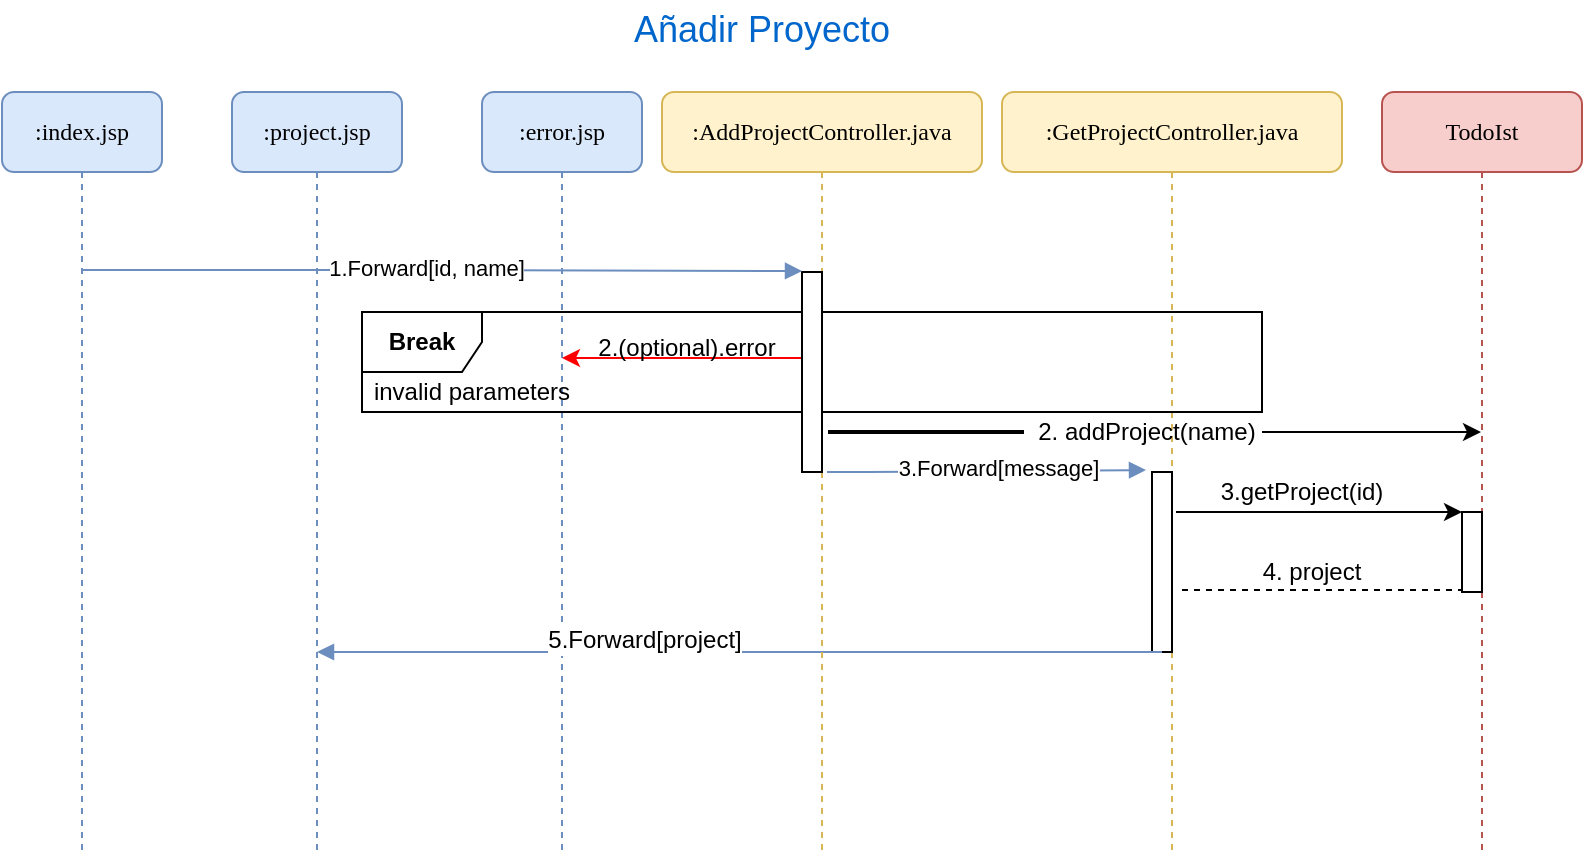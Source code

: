 <mxfile version="10.6.7" type="device"><diagram id="yp5eOXnWWhAM8hzOvLPl" name="Page-1"><mxGraphModel dx="987" dy="484" grid="1" gridSize="10" guides="1" tooltips="1" connect="1" arrows="1" fold="1" page="1" pageScale="1" pageWidth="827" pageHeight="1169" math="0" shadow="0"><root><mxCell id="0"/><mxCell id="1" parent="0"/><mxCell id="wlyPL2XYXKpHyOR9VX9O-2" value=":error.jsp" style="shape=umlLifeline;perimeter=lifelinePerimeter;whiteSpace=wrap;html=1;container=1;collapsible=0;recursiveResize=0;outlineConnect=0;rounded=1;shadow=0;comic=0;labelBackgroundColor=none;strokeColor=#6c8ebf;strokeWidth=1;fillColor=#dae8fc;fontFamily=Verdana;fontSize=12;align=center;" parent="1" vertex="1"><mxGeometry x="250" y="80" width="80" height="380" as="geometry"/></mxCell><mxCell id="wlyPL2XYXKpHyOR9VX9O-3" value=":GetProjectController.java" style="shape=umlLifeline;perimeter=lifelinePerimeter;whiteSpace=wrap;html=1;container=1;collapsible=0;recursiveResize=0;outlineConnect=0;rounded=1;shadow=0;comic=0;labelBackgroundColor=none;strokeColor=#d6b656;strokeWidth=1;fillColor=#fff2cc;fontFamily=Verdana;fontSize=12;align=center;" parent="1" vertex="1"><mxGeometry x="510" y="80" width="170" height="380" as="geometry"/></mxCell><mxCell id="wlyPL2XYXKpHyOR9VX9O-4" value="" style="html=1;points=[];perimeter=orthogonalPerimeter;rounded=0;shadow=0;comic=0;labelBackgroundColor=none;strokeColor=#000000;strokeWidth=1;fillColor=#FFFFFF;fontFamily=Verdana;fontSize=12;fontColor=#000000;align=center;" parent="wlyPL2XYXKpHyOR9VX9O-3" vertex="1"><mxGeometry x="75" y="190" width="10" height="90" as="geometry"/></mxCell><mxCell id="wlyPL2XYXKpHyOR9VX9O-5" value="TodoIst" style="shape=umlLifeline;perimeter=lifelinePerimeter;whiteSpace=wrap;html=1;container=1;collapsible=0;recursiveResize=0;outlineConnect=0;rounded=1;shadow=0;comic=0;labelBackgroundColor=none;strokeColor=#b85450;strokeWidth=1;fillColor=#f8cecc;fontFamily=Verdana;fontSize=12;align=center;" parent="1" vertex="1"><mxGeometry x="700" y="80" width="100" height="380" as="geometry"/></mxCell><mxCell id="wlyPL2XYXKpHyOR9VX9O-6" value="" style="html=1;points=[];perimeter=orthogonalPerimeter;rounded=0;shadow=0;comic=0;labelBackgroundColor=none;strokeColor=#000000;strokeWidth=1;fillColor=#FFFFFF;fontFamily=Verdana;fontSize=12;fontColor=#000000;align=center;" parent="wlyPL2XYXKpHyOR9VX9O-5" vertex="1"><mxGeometry x="40" y="210" width="10" height="40" as="geometry"/></mxCell><mxCell id="wlyPL2XYXKpHyOR9VX9O-7" value="&lt;b&gt;Break&lt;/b&gt;" style="shape=umlFrame;whiteSpace=wrap;html=1;fillColor=#FFFFFF;gradientColor=none;" parent="1" vertex="1"><mxGeometry x="190" y="190" width="450" height="50" as="geometry"/></mxCell><mxCell id="wlyPL2XYXKpHyOR9VX9O-8" value="" style="endArrow=classic;html=1;" parent="1" source="wlyPL2XYXKpHyOR9VX9O-24" target="wlyPL2XYXKpHyOR9VX9O-5" edge="1"><mxGeometry width="50" height="50" relative="1" as="geometry"><mxPoint x="422.5" y="250" as="sourcePoint"/><mxPoint x="502.5" y="250" as="targetPoint"/></mxGeometry></mxCell><mxCell id="wlyPL2XYXKpHyOR9VX9O-9" value="" style="endArrow=none;dashed=1;html=1;" parent="1" edge="1"><mxGeometry width="50" height="50" relative="1" as="geometry"><mxPoint x="600" y="329" as="sourcePoint"/><mxPoint x="740" y="329" as="targetPoint"/></mxGeometry></mxCell><mxCell id="wlyPL2XYXKpHyOR9VX9O-10" value="" style="shape=image;html=1;verticalAlign=top;verticalLabelPosition=bottom;labelBackgroundColor=#ffffff;imageAspect=0;aspect=fixed;image=https://cdn4.iconfinder.com/data/icons/ionicons/512/icon-ios7-arrow-right-128.png;rotation=178;" parent="1" vertex="1"><mxGeometry x="590" y="320" width="20" height="20" as="geometry"/></mxCell><mxCell id="wlyPL2XYXKpHyOR9VX9O-11" value="" style="endArrow=classic;html=1;fillColor=#FF0000;strokeColor=#FF0000;exitX=1.05;exitY=0.43;exitDx=0;exitDy=0;exitPerimeter=0;" parent="1" source="wlyPL2XYXKpHyOR9VX9O-20" target="wlyPL2XYXKpHyOR9VX9O-2" edge="1"><mxGeometry width="50" height="50" relative="1" as="geometry"><mxPoint x="440" y="410" as="sourcePoint"/><mxPoint x="410" y="330" as="targetPoint"/></mxGeometry></mxCell><mxCell id="wlyPL2XYXKpHyOR9VX9O-12" value="invalid parameters" style="text;html=1;strokeColor=none;fillColor=none;align=center;verticalAlign=middle;whiteSpace=wrap;rounded=0;" parent="1" vertex="1"><mxGeometry x="190" y="220" width="110" height="20" as="geometry"/></mxCell><mxCell id="wlyPL2XYXKpHyOR9VX9O-13" value="2.(optional).error&lt;br&gt;&lt;br&gt;" style="text;html=1;strokeColor=none;fillColor=none;align=center;verticalAlign=middle;whiteSpace=wrap;rounded=0;" parent="1" vertex="1"><mxGeometry x="300" y="205" width="105" height="20" as="geometry"/></mxCell><mxCell id="wlyPL2XYXKpHyOR9VX9O-14" value="&lt;font color=&quot;#0066cc&quot;&gt;&lt;span style=&quot;font-size: 18px&quot;&gt;Añadir Proyecto&lt;/span&gt;&lt;/font&gt;&lt;br&gt;" style="text;html=1;strokeColor=none;fillColor=none;align=center;verticalAlign=middle;whiteSpace=wrap;rounded=0;" parent="1" vertex="1"><mxGeometry x="315" y="34" width="150" height="30" as="geometry"/></mxCell><mxCell id="wlyPL2XYXKpHyOR9VX9O-15" value="" style="html=1;verticalAlign=bottom;endArrow=block;fillColor=#dae8fc;strokeColor=#6c8ebf;rounded=1;exitX=0.5;exitY=1;exitDx=0;exitDy=0;exitPerimeter=0;" parent="1" target="wrv82uhPH4123X5f4LrU-1" edge="1" source="wlyPL2XYXKpHyOR9VX9O-4"><mxGeometry x="-0.616" relative="1" as="geometry"><mxPoint x="575" y="360" as="sourcePoint"/><mxPoint x="79.5" y="360" as="targetPoint"/><Array as="points"/><mxPoint as="offset"/></mxGeometry></mxCell><mxCell id="wlyPL2XYXKpHyOR9VX9O-16" value="5.Forward[project]" style="text;html=1;resizable=0;points=[];align=center;verticalAlign=middle;labelBackgroundColor=#ffffff;" parent="wlyPL2XYXKpHyOR9VX9O-15" vertex="1" connectable="0"><mxGeometry x="-0.896" y="-2" relative="1" as="geometry"><mxPoint x="-237" y="-4" as="offset"/></mxGeometry></mxCell><mxCell id="wlyPL2XYXKpHyOR9VX9O-19" value=":AddProjectController.java" style="shape=umlLifeline;perimeter=lifelinePerimeter;whiteSpace=wrap;html=1;container=1;collapsible=0;recursiveResize=0;outlineConnect=0;rounded=1;shadow=0;comic=0;labelBackgroundColor=none;strokeColor=#d6b656;strokeWidth=1;fillColor=#fff2cc;fontFamily=Verdana;fontSize=12;align=center;" parent="1" vertex="1"><mxGeometry x="340" y="80" width="160" height="380" as="geometry"/></mxCell><mxCell id="wlyPL2XYXKpHyOR9VX9O-20" value="" style="html=1;points=[];perimeter=orthogonalPerimeter;rounded=0;shadow=0;comic=0;labelBackgroundColor=none;strokeColor=#000000;strokeWidth=1;fillColor=#FFFFFF;fontFamily=Verdana;fontSize=12;fontColor=#000000;align=center;" parent="wlyPL2XYXKpHyOR9VX9O-19" vertex="1"><mxGeometry x="70" y="90" width="10" height="100" as="geometry"/></mxCell><mxCell id="wlyPL2XYXKpHyOR9VX9O-21" value="1.Forward[id, name]&lt;br&gt;&lt;br&gt;" style="html=1;verticalAlign=bottom;endArrow=block;fillColor=#dae8fc;strokeColor=#6c8ebf;rounded=1;" parent="1" source="wlyPL2XYXKpHyOR9VX9O-28" edge="1"><mxGeometry x="-0.047" y="-21" relative="1" as="geometry"><mxPoint x="200" y="169.5" as="sourcePoint"/><mxPoint x="410" y="169.5" as="targetPoint"/><Array as="points"><mxPoint x="240.5" y="169"/></Array><mxPoint as="offset"/></mxGeometry></mxCell><mxCell id="wlyPL2XYXKpHyOR9VX9O-22" value="3.Forward[message]&lt;br&gt;&lt;br&gt;" style="html=1;verticalAlign=bottom;endArrow=block;fillColor=#dae8fc;strokeColor=#6c8ebf;rounded=1;" parent="1" edge="1"><mxGeometry x="0.051" y="-20" relative="1" as="geometry"><mxPoint x="422.5" y="270" as="sourcePoint"/><mxPoint x="582" y="269" as="targetPoint"/><Array as="points"><mxPoint x="453" y="270"/></Array><mxPoint x="1" as="offset"/></mxGeometry></mxCell><mxCell id="wlyPL2XYXKpHyOR9VX9O-23" value="" style="endArrow=classic;html=1;exitX=1.2;exitY=0.222;exitDx=0;exitDy=0;exitPerimeter=0;" parent="1" source="wlyPL2XYXKpHyOR9VX9O-4" edge="1"><mxGeometry width="50" height="50" relative="1" as="geometry"><mxPoint x="600" y="290" as="sourcePoint"/><mxPoint x="740" y="290" as="targetPoint"/></mxGeometry></mxCell><mxCell id="wlyPL2XYXKpHyOR9VX9O-24" value="2. addProject(name)" style="text;html=1;strokeColor=none;fillColor=none;align=center;verticalAlign=middle;whiteSpace=wrap;rounded=0;" parent="1" vertex="1"><mxGeometry x="525" y="240" width="115" height="20" as="geometry"/></mxCell><mxCell id="wlyPL2XYXKpHyOR9VX9O-25" value="" style="line;strokeWidth=2;html=1;" parent="1" vertex="1"><mxGeometry x="423" y="245" width="98" height="10" as="geometry"/></mxCell><mxCell id="wlyPL2XYXKpHyOR9VX9O-26" value="3.getProject(id)" style="text;html=1;strokeColor=none;fillColor=none;align=center;verticalAlign=middle;whiteSpace=wrap;rounded=0;" parent="1" vertex="1"><mxGeometry x="640" y="270" width="40" height="20" as="geometry"/></mxCell><mxCell id="wlyPL2XYXKpHyOR9VX9O-27" value="4. project" style="text;html=1;strokeColor=none;fillColor=none;align=center;verticalAlign=middle;whiteSpace=wrap;rounded=0;" parent="1" vertex="1"><mxGeometry x="630" y="310" width="70" height="20" as="geometry"/></mxCell><mxCell id="wlyPL2XYXKpHyOR9VX9O-28" value=":index.jsp" style="shape=umlLifeline;perimeter=lifelinePerimeter;whiteSpace=wrap;html=1;container=1;collapsible=0;recursiveResize=0;outlineConnect=0;rounded=1;shadow=0;comic=0;labelBackgroundColor=none;strokeColor=#6c8ebf;strokeWidth=1;fillColor=#dae8fc;fontFamily=Verdana;fontSize=12;align=center;" parent="1" vertex="1"><mxGeometry x="10" y="80" width="80" height="380" as="geometry"/></mxCell><mxCell id="wrv82uhPH4123X5f4LrU-1" value=":project.jsp" style="shape=umlLifeline;perimeter=lifelinePerimeter;whiteSpace=wrap;html=1;container=1;collapsible=0;recursiveResize=0;outlineConnect=0;rounded=1;shadow=0;comic=0;labelBackgroundColor=none;strokeColor=#6c8ebf;strokeWidth=1;fillColor=#dae8fc;fontFamily=Verdana;fontSize=12;align=center;" vertex="1" parent="1"><mxGeometry x="125" y="80" width="85" height="380" as="geometry"/></mxCell></root></mxGraphModel></diagram></mxfile>